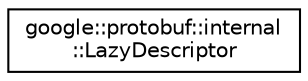 digraph "类继承关系图"
{
 // LATEX_PDF_SIZE
  edge [fontname="Helvetica",fontsize="10",labelfontname="Helvetica",labelfontsize="10"];
  node [fontname="Helvetica",fontsize="10",shape=record];
  rankdir="LR";
  Node0 [label="google::protobuf::internal\l::LazyDescriptor",height=0.2,width=0.4,color="black", fillcolor="white", style="filled",URL="$classgoogle_1_1protobuf_1_1internal_1_1LazyDescriptor.html",tooltip=" "];
}

